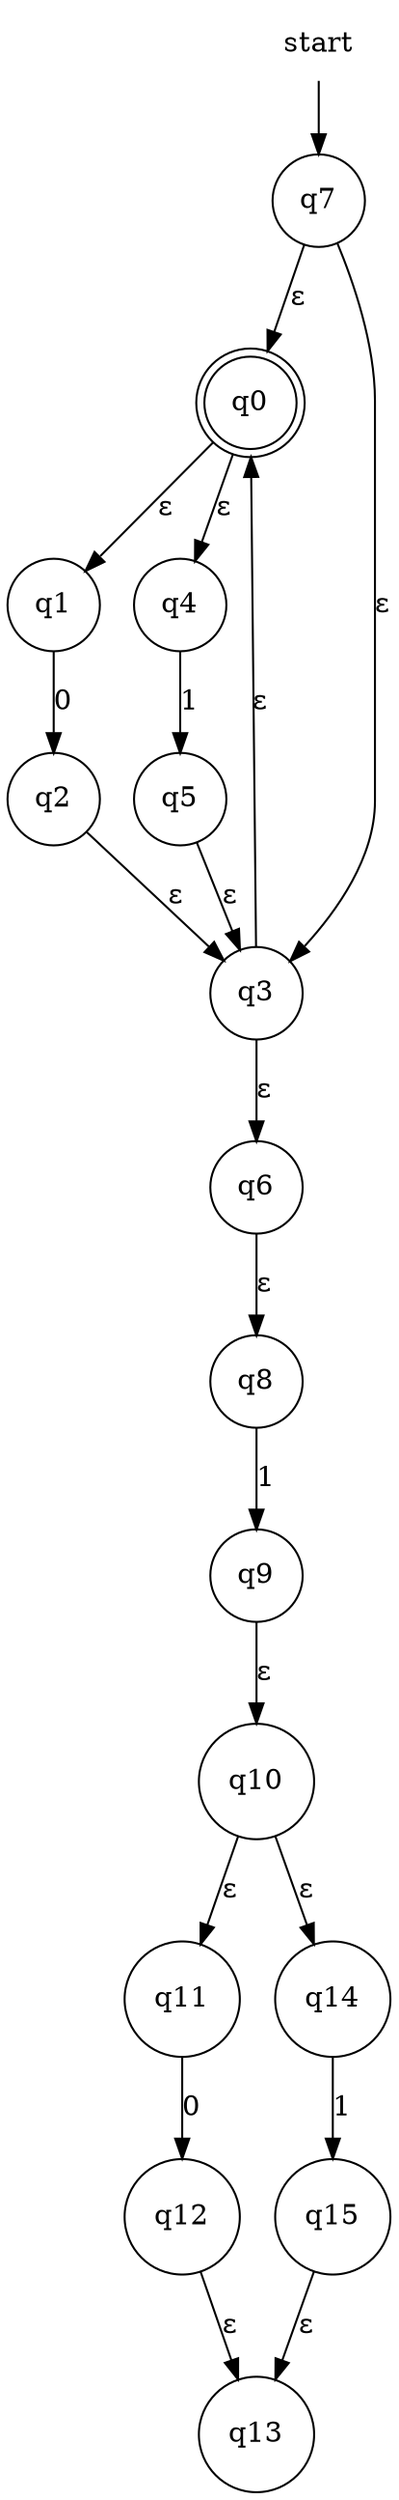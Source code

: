 digraph automaton {
    node [shape=none]; start;
    node [shape=doublecircle]; "q0";
    node [shape=circle];
    start -> "q7";
    "q0" -> "q1" [label="&epsilon;"];
    "q0" -> "q4" [label="&epsilon;"];
    "q1" -> "q2" [label="0"];
    "q2" -> "q3" [label="&epsilon;"];
    "q3" -> "q0" [label="&epsilon;"];
    "q3" -> "q6" [label="&epsilon;"];
    "q4" -> "q5" [label="1"];
    "q5" -> "q3" [label="&epsilon;"];
    "q6" -> "q8" [label="&epsilon;"];
    "q7" -> "q0" [label="&epsilon;"];
    "q7" -> "q3" [label="&epsilon;"];
    "q8" -> "q9" [label="1"];
    "q9" -> "q10" [label="&epsilon;"];
    "q10" -> "q11" [label="&epsilon;"];
    "q10" -> "q14" [label="&epsilon;"];
    "q11" -> "q12" [label="0"];
    "q12" -> "q13" [label="&epsilon;"];
    "q14" -> "q15" [label="1"];
    "q15" -> "q13" [label="&epsilon;"];
}
